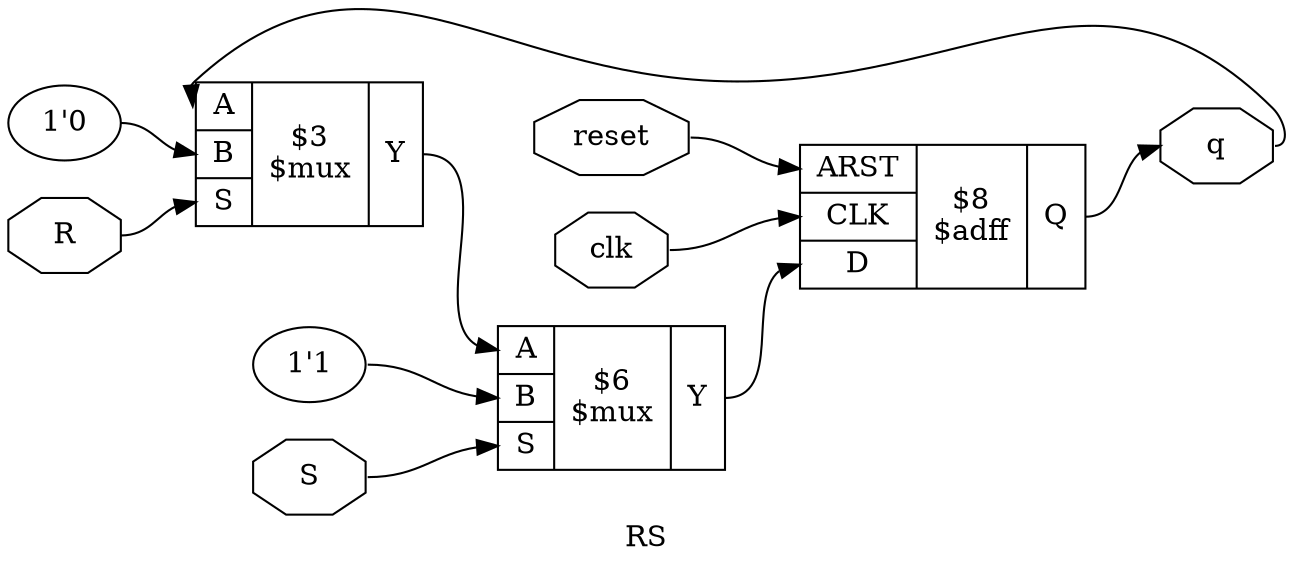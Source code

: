 digraph "RS" {
label="RS";
rankdir="LR";
remincross=true;
n4 [ shape=octagon, label="R", color="black", fontcolor="black" ];
n5 [ shape=octagon, label="S", color="black", fontcolor="black" ];
n6 [ shape=octagon, label="clk", color="black", fontcolor="black" ];
n7 [ shape=octagon, label="q", color="black", fontcolor="black" ];
n8 [ shape=octagon, label="reset", color="black", fontcolor="black" ];
c13 [ shape=record, label="{{<p9> ARST|<p10> CLK|<p11> D}|$8\n$adff|{<p12> Q}}" ];
v0 [ label="1'0" ];
c17 [ shape=record, label="{{<p14> A|<p15> B|<p5> S}|$3\n$mux|{<p16> Y}}" ];
v1 [ label="1'1" ];
c18 [ shape=record, label="{{<p14> A|<p15> B|<p5> S}|$6\n$mux|{<p16> Y}}" ];
c18:p16:e -> c13:p11:w [color="black", label=""];
c17:p16:e -> c18:p14:w [color="black", label=""];
n4:e -> c17:p5:w [color="black", label=""];
n5:e -> c18:p5:w [color="black", label=""];
n6:e -> c13:p10:w [color="black", label=""];
c13:p12:e -> n7:w [color="black", label=""];
n7:e -> c17:p14:w [color="black", label=""];
n8:e -> c13:p9:w [color="black", label=""];
v0:e -> c17:p15:w [color="black", label=""];
v1:e -> c18:p15:w [color="black", label=""];
}

